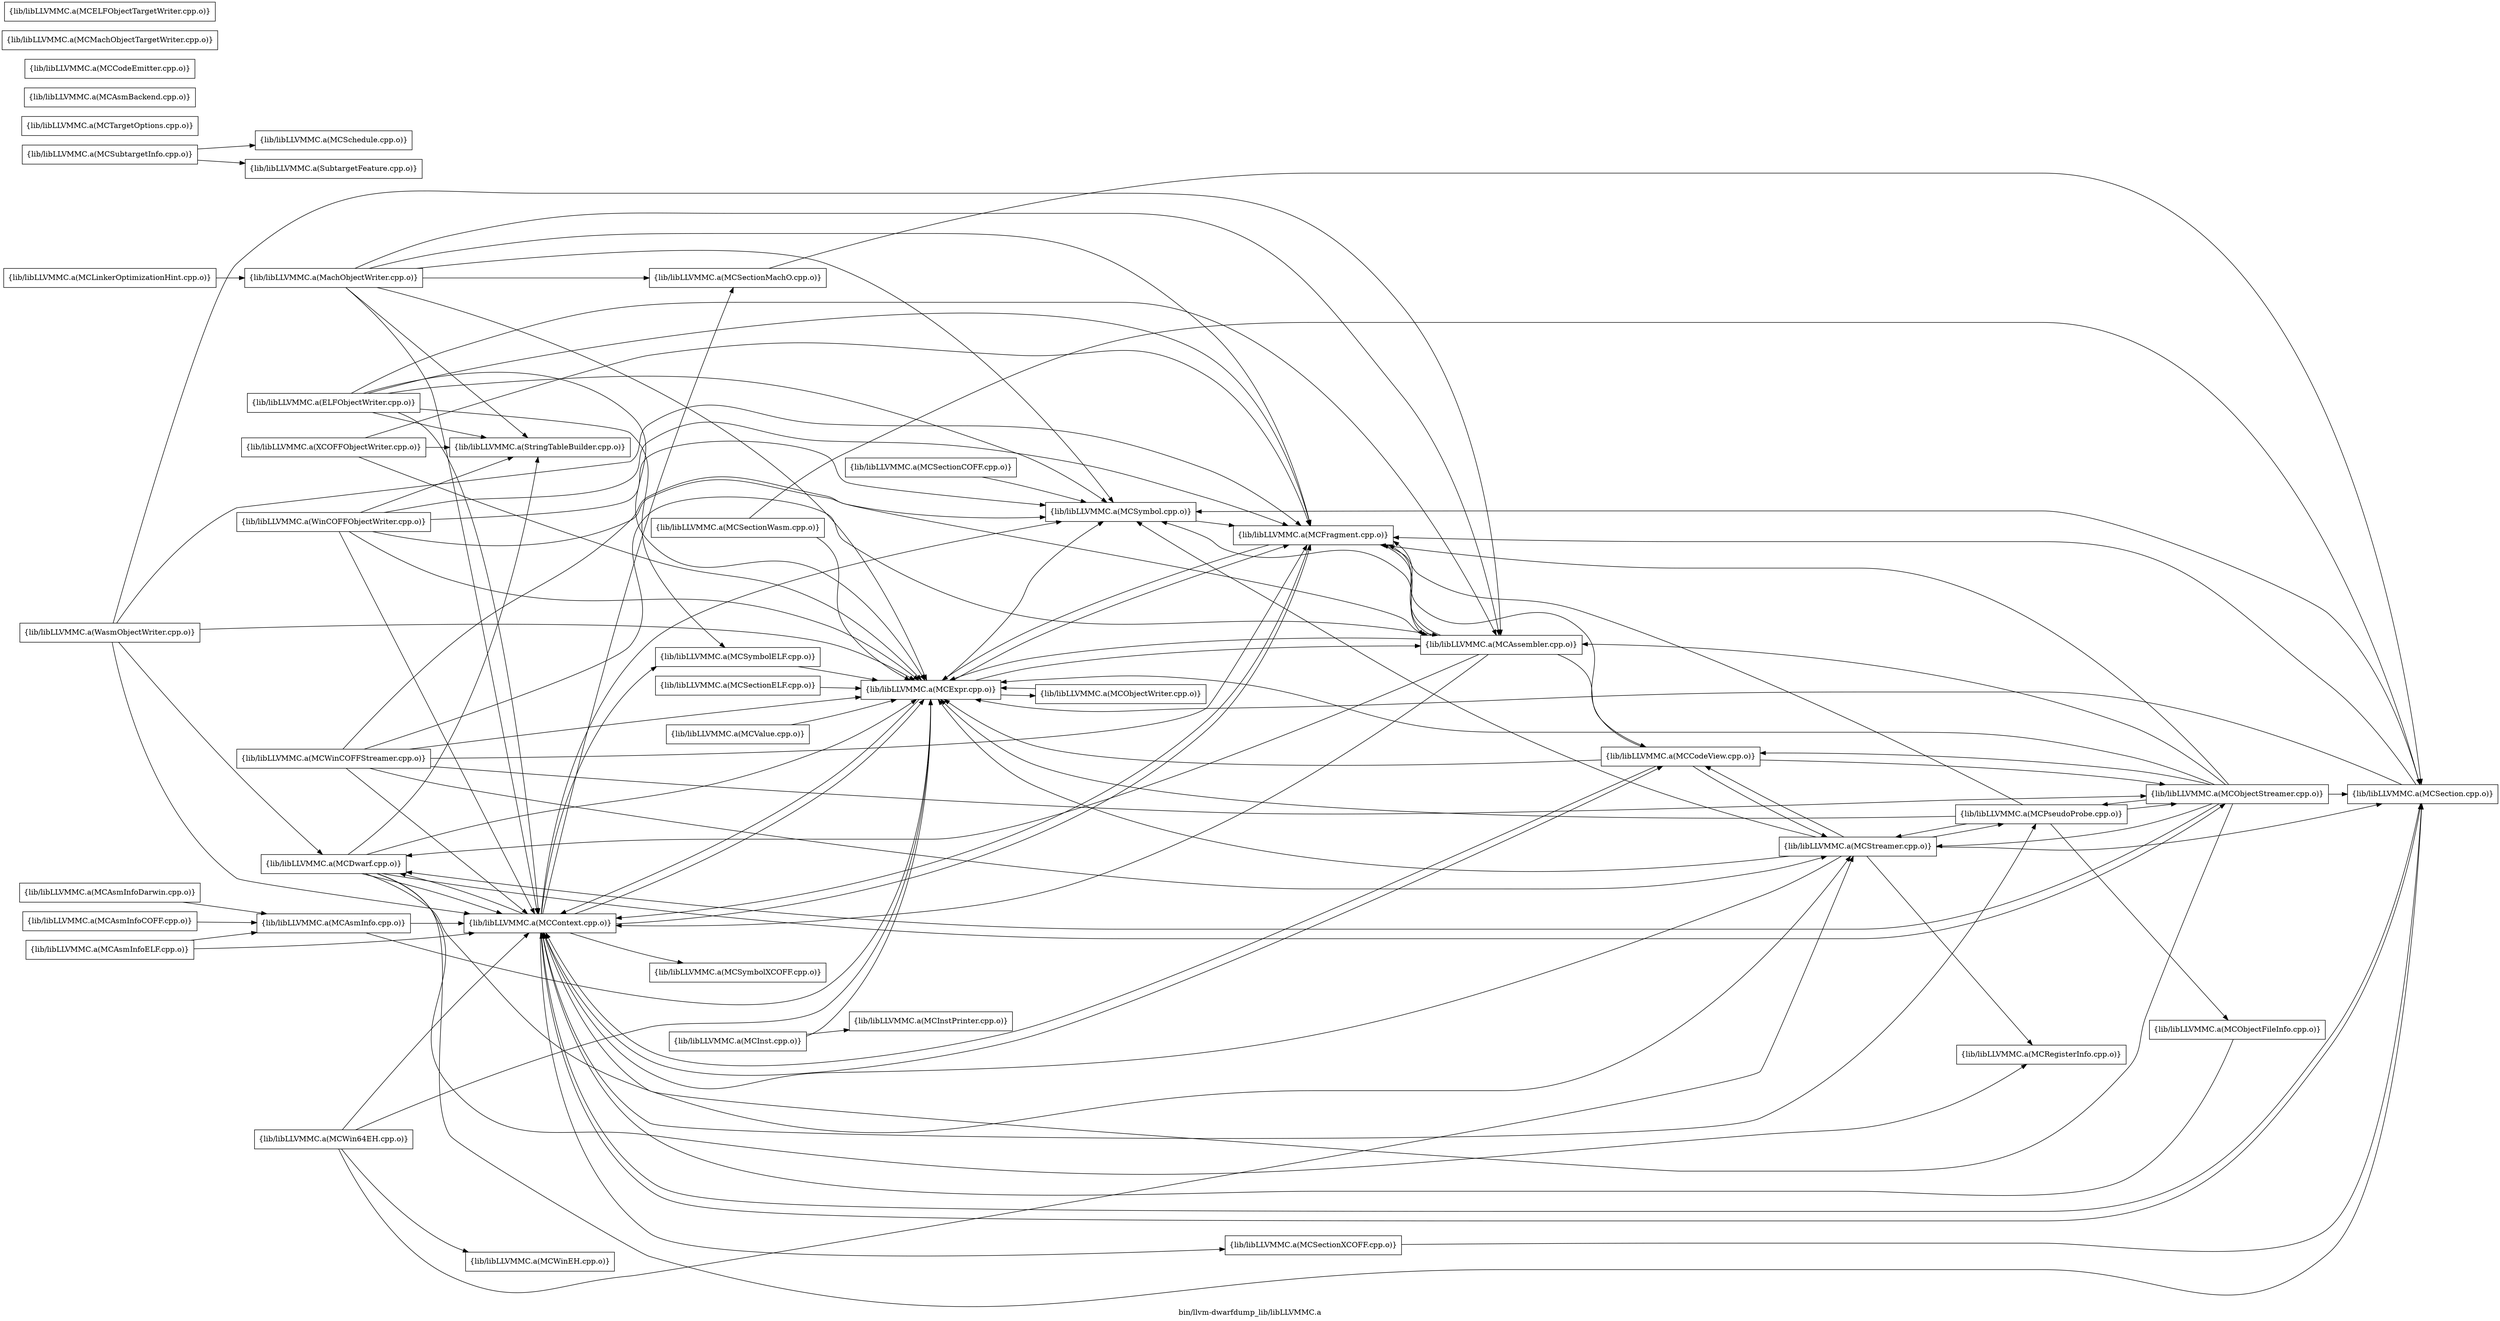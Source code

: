 digraph "bin/llvm-dwarfdump_lib/libLLVMMC.a" {
	label="bin/llvm-dwarfdump_lib/libLLVMMC.a";
	rankdir=LR;

	Node0x55f3aff9cbf8 [shape=record,shape=box,group=0,label="{lib/libLLVMMC.a(MCRegisterInfo.cpp.o)}"];
	Node0x55f3aff9bac8 [shape=record,shape=box,group=0,label="{lib/libLLVMMC.a(MCAsmInfo.cpp.o)}"];
	Node0x55f3aff9bac8 -> Node0x55f3aff99a48;
	Node0x55f3aff9bac8 -> Node0x55f3aff9af38;
	Node0x55f3affa1d88 [shape=record,shape=box,group=0,label="{lib/libLLVMMC.a(MCSubtargetInfo.cpp.o)}"];
	Node0x55f3affa1d88 -> Node0x55f3affa1fb8;
	Node0x55f3affa1d88 -> Node0x55f3affa1b08;
	Node0x55f3affa06b8 [shape=record,shape=box,group=0,label="{lib/libLLVMMC.a(MCTargetOptions.cpp.o)}"];
	Node0x55f3aff9af38 [shape=record,shape=box,group=0,label="{lib/libLLVMMC.a(MCExpr.cpp.o)}"];
	Node0x55f3aff9af38 -> Node0x55f3aff98558;
	Node0x55f3aff9af38 -> Node0x55f3aff99a48;
	Node0x55f3aff9af38 -> Node0x55f3aff9b898;
	Node0x55f3aff9af38 -> Node0x55f3aff9df08;
	Node0x55f3aff9af38 -> Node0x55f3affa1298;
	Node0x55f3aff9d198 [shape=record,shape=box,group=0,label="{lib/libLLVMMC.a(MCInstPrinter.cpp.o)}"];
	Node0x55f3aff9e908 [shape=record,shape=box,group=0,label="{lib/libLLVMMC.a(MCAsmBackend.cpp.o)}"];
	Node0x55f3aff98558 [shape=record,shape=box,group=0,label="{lib/libLLVMMC.a(MCAssembler.cpp.o)}"];
	Node0x55f3aff98558 -> Node0x55f3aff99e58;
	Node0x55f3aff98558 -> Node0x55f3aff99a48;
	Node0x55f3aff98558 -> Node0x55f3aff9abc8;
	Node0x55f3aff98558 -> Node0x55f3aff9af38;
	Node0x55f3aff98558 -> Node0x55f3aff9b898;
	Node0x55f3aff98558 -> Node0x55f3affa1298;
	Node0x55f3aff99a48 [shape=record,shape=box,group=0,label="{lib/libLLVMMC.a(MCContext.cpp.o)}"];
	Node0x55f3aff99a48 -> Node0x55f3aff99e58;
	Node0x55f3aff99a48 -> Node0x55f3aff9abc8;
	Node0x55f3aff99a48 -> Node0x55f3aff9af38;
	Node0x55f3aff99a48 -> Node0x55f3aff9b898;
	Node0x55f3aff99a48 -> Node0x55f3aff9dcd8;
	Node0x55f3aff99a48 -> Node0x55f3aff9c3d8;
	Node0x55f3aff99a48 -> Node0x55f3aff9ada8;
	Node0x55f3aff99a48 -> Node0x55f3aff99548;
	Node0x55f3aff99a48 -> Node0x55f3affa1298;
	Node0x55f3aff99a48 -> Node0x55f3affa0ac8;
	Node0x55f3aff99a48 -> Node0x55f3affa0de8;
	Node0x55f3aff9b898 [shape=record,shape=box,group=0,label="{lib/libLLVMMC.a(MCFragment.cpp.o)}"];
	Node0x55f3aff9b898 -> Node0x55f3aff98558;
	Node0x55f3aff9b898 -> Node0x55f3aff99a48;
	Node0x55f3aff9b898 -> Node0x55f3aff9af38;
	Node0x55f3aff9c978 [shape=record,shape=box,group=0,label="{lib/libLLVMMC.a(MCInst.cpp.o)}"];
	Node0x55f3aff9c978 -> Node0x55f3aff9af38;
	Node0x55f3aff9c978 -> Node0x55f3aff9d198;
	Node0x55f3aff9e598 [shape=record,shape=box,group=0,label="{lib/libLLVMMC.a(MCObjectStreamer.cpp.o)}"];
	Node0x55f3aff9e598 -> Node0x55f3aff98558;
	Node0x55f3aff9e598 -> Node0x55f3aff99e58;
	Node0x55f3aff9e598 -> Node0x55f3aff99a48;
	Node0x55f3aff9e598 -> Node0x55f3aff9abc8;
	Node0x55f3aff9e598 -> Node0x55f3aff9af38;
	Node0x55f3aff9e598 -> Node0x55f3aff9b898;
	Node0x55f3aff9e598 -> Node0x55f3aff9dcd8;
	Node0x55f3aff9e598 -> Node0x55f3aff9c3d8;
	Node0x55f3aff9e598 -> Node0x55f3aff988c8;
	Node0x55f3aff9ad58 [shape=record,shape=box,group=0,label="{lib/libLLVMMC.a(MCAsmInfoCOFF.cpp.o)}"];
	Node0x55f3aff9ad58 -> Node0x55f3aff9bac8;
	Node0x55f3aff9d238 [shape=record,shape=box,group=0,label="{lib/libLLVMMC.a(MCAsmInfoDarwin.cpp.o)}"];
	Node0x55f3aff9d238 -> Node0x55f3aff9bac8;
	Node0x55f3affa20f8 [shape=record,shape=box,group=0,label="{lib/libLLVMMC.a(MCAsmInfoELF.cpp.o)}"];
	Node0x55f3affa20f8 -> Node0x55f3aff9bac8;
	Node0x55f3affa20f8 -> Node0x55f3aff99a48;
	Node0x55f3aff99638 [shape=record,shape=box,group=0,label="{lib/libLLVMMC.a(MCCodeEmitter.cpp.o)}"];
	Node0x55f3aff9f178 [shape=record,shape=box,group=0,label="{lib/libLLVMMC.a(MCMachObjectTargetWriter.cpp.o)}"];
	Node0x55f3affa1298 [shape=record,shape=box,group=0,label="{lib/libLLVMMC.a(MCSymbol.cpp.o)}"];
	Node0x55f3affa1298 -> Node0x55f3aff9b898;
	Node0x55f3affa0848 [shape=record,shape=box,group=0,label="{lib/libLLVMMC.a(MachObjectWriter.cpp.o)}"];
	Node0x55f3affa0848 -> Node0x55f3aff98558;
	Node0x55f3affa0848 -> Node0x55f3aff99a48;
	Node0x55f3affa0848 -> Node0x55f3aff9af38;
	Node0x55f3affa0848 -> Node0x55f3aff9b898;
	Node0x55f3affa0848 -> Node0x55f3aff9ada8;
	Node0x55f3affa0848 -> Node0x55f3affa1298;
	Node0x55f3affa0848 -> Node0x55f3affa2288;
	Node0x55f3aff9b208 [shape=record,shape=box,group=0,label="{lib/libLLVMMC.a(MCELFObjectTargetWriter.cpp.o)}"];
	Node0x55f3aff9f4e8 [shape=record,shape=box,group=0,label="{lib/libLLVMMC.a(MCValue.cpp.o)}"];
	Node0x55f3aff9f4e8 -> Node0x55f3aff9af38;
	Node0x55f3aff99c78 [shape=record,shape=box,group=0,label="{lib/libLLVMMC.a(WinCOFFObjectWriter.cpp.o)}"];
	Node0x55f3aff99c78 -> Node0x55f3aff98558;
	Node0x55f3aff99c78 -> Node0x55f3aff99a48;
	Node0x55f3aff99c78 -> Node0x55f3aff9af38;
	Node0x55f3aff99c78 -> Node0x55f3aff9b898;
	Node0x55f3aff99c78 -> Node0x55f3affa1298;
	Node0x55f3aff99c78 -> Node0x55f3affa2288;
	Node0x55f3aff988c8 [shape=record,shape=box,group=0,label="{lib/libLLVMMC.a(MCStreamer.cpp.o)}"];
	Node0x55f3aff988c8 -> Node0x55f3aff99e58;
	Node0x55f3aff988c8 -> Node0x55f3aff99a48;
	Node0x55f3aff988c8 -> Node0x55f3aff9af38;
	Node0x55f3aff988c8 -> Node0x55f3aff9dcd8;
	Node0x55f3aff988c8 -> Node0x55f3aff9cbf8;
	Node0x55f3aff988c8 -> Node0x55f3aff9c3d8;
	Node0x55f3aff988c8 -> Node0x55f3affa1298;
	Node0x55f3aff9ed68 [shape=record,shape=box,group=0,label="{lib/libLLVMMC.a(MCWin64EH.cpp.o)}"];
	Node0x55f3aff9ed68 -> Node0x55f3aff99a48;
	Node0x55f3aff9ed68 -> Node0x55f3aff9af38;
	Node0x55f3aff9ed68 -> Node0x55f3aff988c8;
	Node0x55f3aff9ed68 -> Node0x55f3affa1068;
	Node0x55f3aff9eef8 [shape=record,shape=box,group=0,label="{lib/libLLVMMC.a(MCWinCOFFStreamer.cpp.o)}"];
	Node0x55f3aff9eef8 -> Node0x55f3aff98558;
	Node0x55f3aff9eef8 -> Node0x55f3aff99a48;
	Node0x55f3aff9eef8 -> Node0x55f3aff9af38;
	Node0x55f3aff9eef8 -> Node0x55f3aff9b898;
	Node0x55f3aff9eef8 -> Node0x55f3aff9e598;
	Node0x55f3aff9eef8 -> Node0x55f3aff988c8;
	Node0x55f3aff9eef8 -> Node0x55f3affa1298;
	Node0x55f3affa1068 [shape=record,shape=box,group=0,label="{lib/libLLVMMC.a(MCWinEH.cpp.o)}"];
	Node0x55f3aff99e58 [shape=record,shape=box,group=0,label="{lib/libLLVMMC.a(MCCodeView.cpp.o)}"];
	Node0x55f3aff99e58 -> Node0x55f3aff99a48;
	Node0x55f3aff99e58 -> Node0x55f3aff9af38;
	Node0x55f3aff99e58 -> Node0x55f3aff9b898;
	Node0x55f3aff99e58 -> Node0x55f3aff9e598;
	Node0x55f3aff99e58 -> Node0x55f3aff988c8;
	Node0x55f3aff9bd48 [shape=record,shape=box,group=0,label="{lib/libLLVMMC.a(ELFObjectWriter.cpp.o)}"];
	Node0x55f3aff9bd48 -> Node0x55f3aff98558;
	Node0x55f3aff9bd48 -> Node0x55f3aff99a48;
	Node0x55f3aff9bd48 -> Node0x55f3aff9af38;
	Node0x55f3aff9bd48 -> Node0x55f3aff9b898;
	Node0x55f3aff9bd48 -> Node0x55f3affa1298;
	Node0x55f3aff9bd48 -> Node0x55f3affa0ac8;
	Node0x55f3aff9bd48 -> Node0x55f3affa2288;
	Node0x55f3affa0ac8 [shape=record,shape=box,group=0,label="{lib/libLLVMMC.a(MCSymbolELF.cpp.o)}"];
	Node0x55f3affa0ac8 -> Node0x55f3aff9af38;
	Node0x55f3affa2288 [shape=record,shape=box,group=0,label="{lib/libLLVMMC.a(StringTableBuilder.cpp.o)}"];
	Node0x55f3aff9abc8 [shape=record,shape=box,group=0,label="{lib/libLLVMMC.a(MCDwarf.cpp.o)}"];
	Node0x55f3aff9abc8 -> Node0x55f3aff99a48;
	Node0x55f3aff9abc8 -> Node0x55f3aff9af38;
	Node0x55f3aff9abc8 -> Node0x55f3aff9e598;
	Node0x55f3aff9abc8 -> Node0x55f3aff9cbf8;
	Node0x55f3aff9abc8 -> Node0x55f3aff9c3d8;
	Node0x55f3aff9abc8 -> Node0x55f3aff988c8;
	Node0x55f3aff9abc8 -> Node0x55f3affa2288;
	Node0x55f3aff9dcd8 [shape=record,shape=box,group=0,label="{lib/libLLVMMC.a(MCPseudoProbe.cpp.o)}"];
	Node0x55f3aff9dcd8 -> Node0x55f3aff9af38;
	Node0x55f3aff9dcd8 -> Node0x55f3aff9b898;
	Node0x55f3aff9dcd8 -> Node0x55f3aff9e598;
	Node0x55f3aff9dcd8 -> Node0x55f3aff9d3c8;
	Node0x55f3aff9dcd8 -> Node0x55f3aff988c8;
	Node0x55f3aff9c3d8 [shape=record,shape=box,group=0,label="{lib/libLLVMMC.a(MCSection.cpp.o)}"];
	Node0x55f3aff9c3d8 -> Node0x55f3aff99a48;
	Node0x55f3aff9c3d8 -> Node0x55f3aff9af38;
	Node0x55f3aff9c3d8 -> Node0x55f3aff9b898;
	Node0x55f3aff9c3d8 -> Node0x55f3affa1298;
	Node0x55f3aff9ada8 [shape=record,shape=box,group=0,label="{lib/libLLVMMC.a(MCSectionMachO.cpp.o)}"];
	Node0x55f3aff9ada8 -> Node0x55f3aff9c3d8;
	Node0x55f3aff99548 [shape=record,shape=box,group=0,label="{lib/libLLVMMC.a(MCSectionXCOFF.cpp.o)}"];
	Node0x55f3aff99548 -> Node0x55f3aff9c3d8;
	Node0x55f3affa0de8 [shape=record,shape=box,group=0,label="{lib/libLLVMMC.a(MCSymbolXCOFF.cpp.o)}"];
	Node0x55f3aff9df08 [shape=record,shape=box,group=0,label="{lib/libLLVMMC.a(MCObjectWriter.cpp.o)}"];
	Node0x55f3aff9df08 -> Node0x55f3aff9af38;
	Node0x55f3aff9d3c8 [shape=record,shape=box,group=0,label="{lib/libLLVMMC.a(MCObjectFileInfo.cpp.o)}"];
	Node0x55f3aff9d3c8 -> Node0x55f3aff99a48;
	Node0x55f3aff9bc08 [shape=record,shape=box,group=0,label="{lib/libLLVMMC.a(MCSectionCOFF.cpp.o)}"];
	Node0x55f3aff9bc08 -> Node0x55f3affa1298;
	Node0x55f3aff9b4d8 [shape=record,shape=box,group=0,label="{lib/libLLVMMC.a(MCSectionELF.cpp.o)}"];
	Node0x55f3aff9b4d8 -> Node0x55f3aff9af38;
	Node0x55f3aff9a8f8 [shape=record,shape=box,group=0,label="{lib/libLLVMMC.a(MCSectionWasm.cpp.o)}"];
	Node0x55f3aff9a8f8 -> Node0x55f3aff9af38;
	Node0x55f3aff9a8f8 -> Node0x55f3aff9c3d8;
	Node0x55f3affa1fb8 [shape=record,shape=box,group=0,label="{lib/libLLVMMC.a(MCSchedule.cpp.o)}"];
	Node0x55f3affa1b08 [shape=record,shape=box,group=0,label="{lib/libLLVMMC.a(SubtargetFeature.cpp.o)}"];
	Node0x55f3affa00c8 [shape=record,shape=box,group=0,label="{lib/libLLVMMC.a(MCLinkerOptimizationHint.cpp.o)}"];
	Node0x55f3affa00c8 -> Node0x55f3affa0848;
	Node0x55f3affa1428 [shape=record,shape=box,group=0,label="{lib/libLLVMMC.a(WasmObjectWriter.cpp.o)}"];
	Node0x55f3affa1428 -> Node0x55f3aff98558;
	Node0x55f3affa1428 -> Node0x55f3aff99a48;
	Node0x55f3affa1428 -> Node0x55f3aff9abc8;
	Node0x55f3affa1428 -> Node0x55f3aff9af38;
	Node0x55f3affa1428 -> Node0x55f3aff9b898;
	Node0x55f3aff9a358 [shape=record,shape=box,group=0,label="{lib/libLLVMMC.a(XCOFFObjectWriter.cpp.o)}"];
	Node0x55f3aff9a358 -> Node0x55f3aff9af38;
	Node0x55f3aff9a358 -> Node0x55f3aff9b898;
	Node0x55f3aff9a358 -> Node0x55f3affa2288;
}
